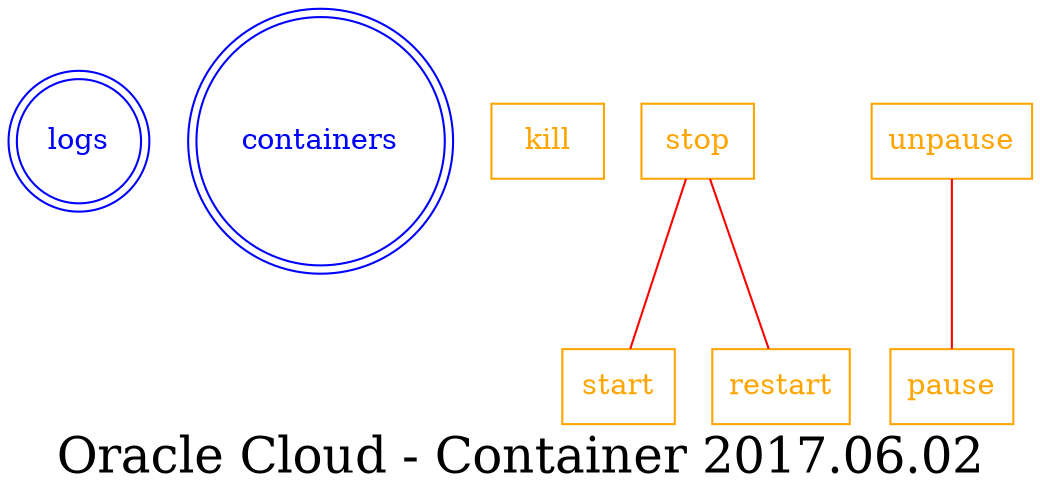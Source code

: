 digraph LexiconGraph {
graph[label="Oracle Cloud - Container 2017.06.02", fontsize=24]
splines=true
"logs" [color=blue, fontcolor=blue, shape=doublecircle]
"containers" [color=blue, fontcolor=blue, shape=doublecircle]
"kill" [color=orange, fontcolor=orange, shape=box]
"start" [color=orange, fontcolor=orange, shape=box]
"stop" -> "start" [color=red, fontcolor=red, arrowhead=none, arrowtail=none]
"unpause" [color=orange, fontcolor=orange, shape=box]
"restart" [color=orange, fontcolor=orange, shape=box]
"stop" -> "restart" [color=red, fontcolor=red, arrowhead=none, arrowtail=none]
"stop" [color=orange, fontcolor=orange, shape=box]
"pause" [color=orange, fontcolor=orange, shape=box]
"unpause" -> "pause" [color=red, fontcolor=red, arrowhead=none, arrowtail=none]
}
